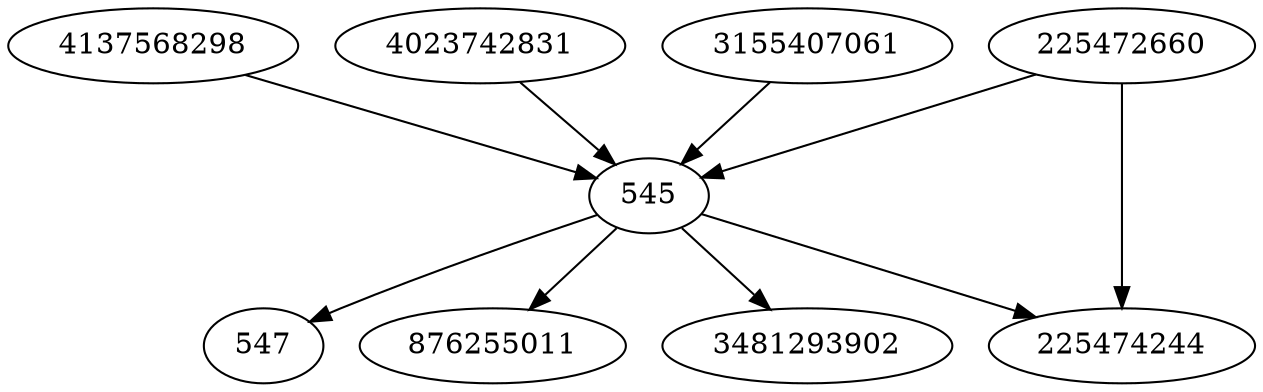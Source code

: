 strict digraph  {
545;
547;
876255011;
225474244;
4137568298;
3481293902;
4023742831;
225472660;
3155407061;
545 -> 876255011;
545 -> 225474244;
545 -> 547;
545 -> 3481293902;
4137568298 -> 545;
4023742831 -> 545;
225472660 -> 225474244;
225472660 -> 545;
3155407061 -> 545;
}
